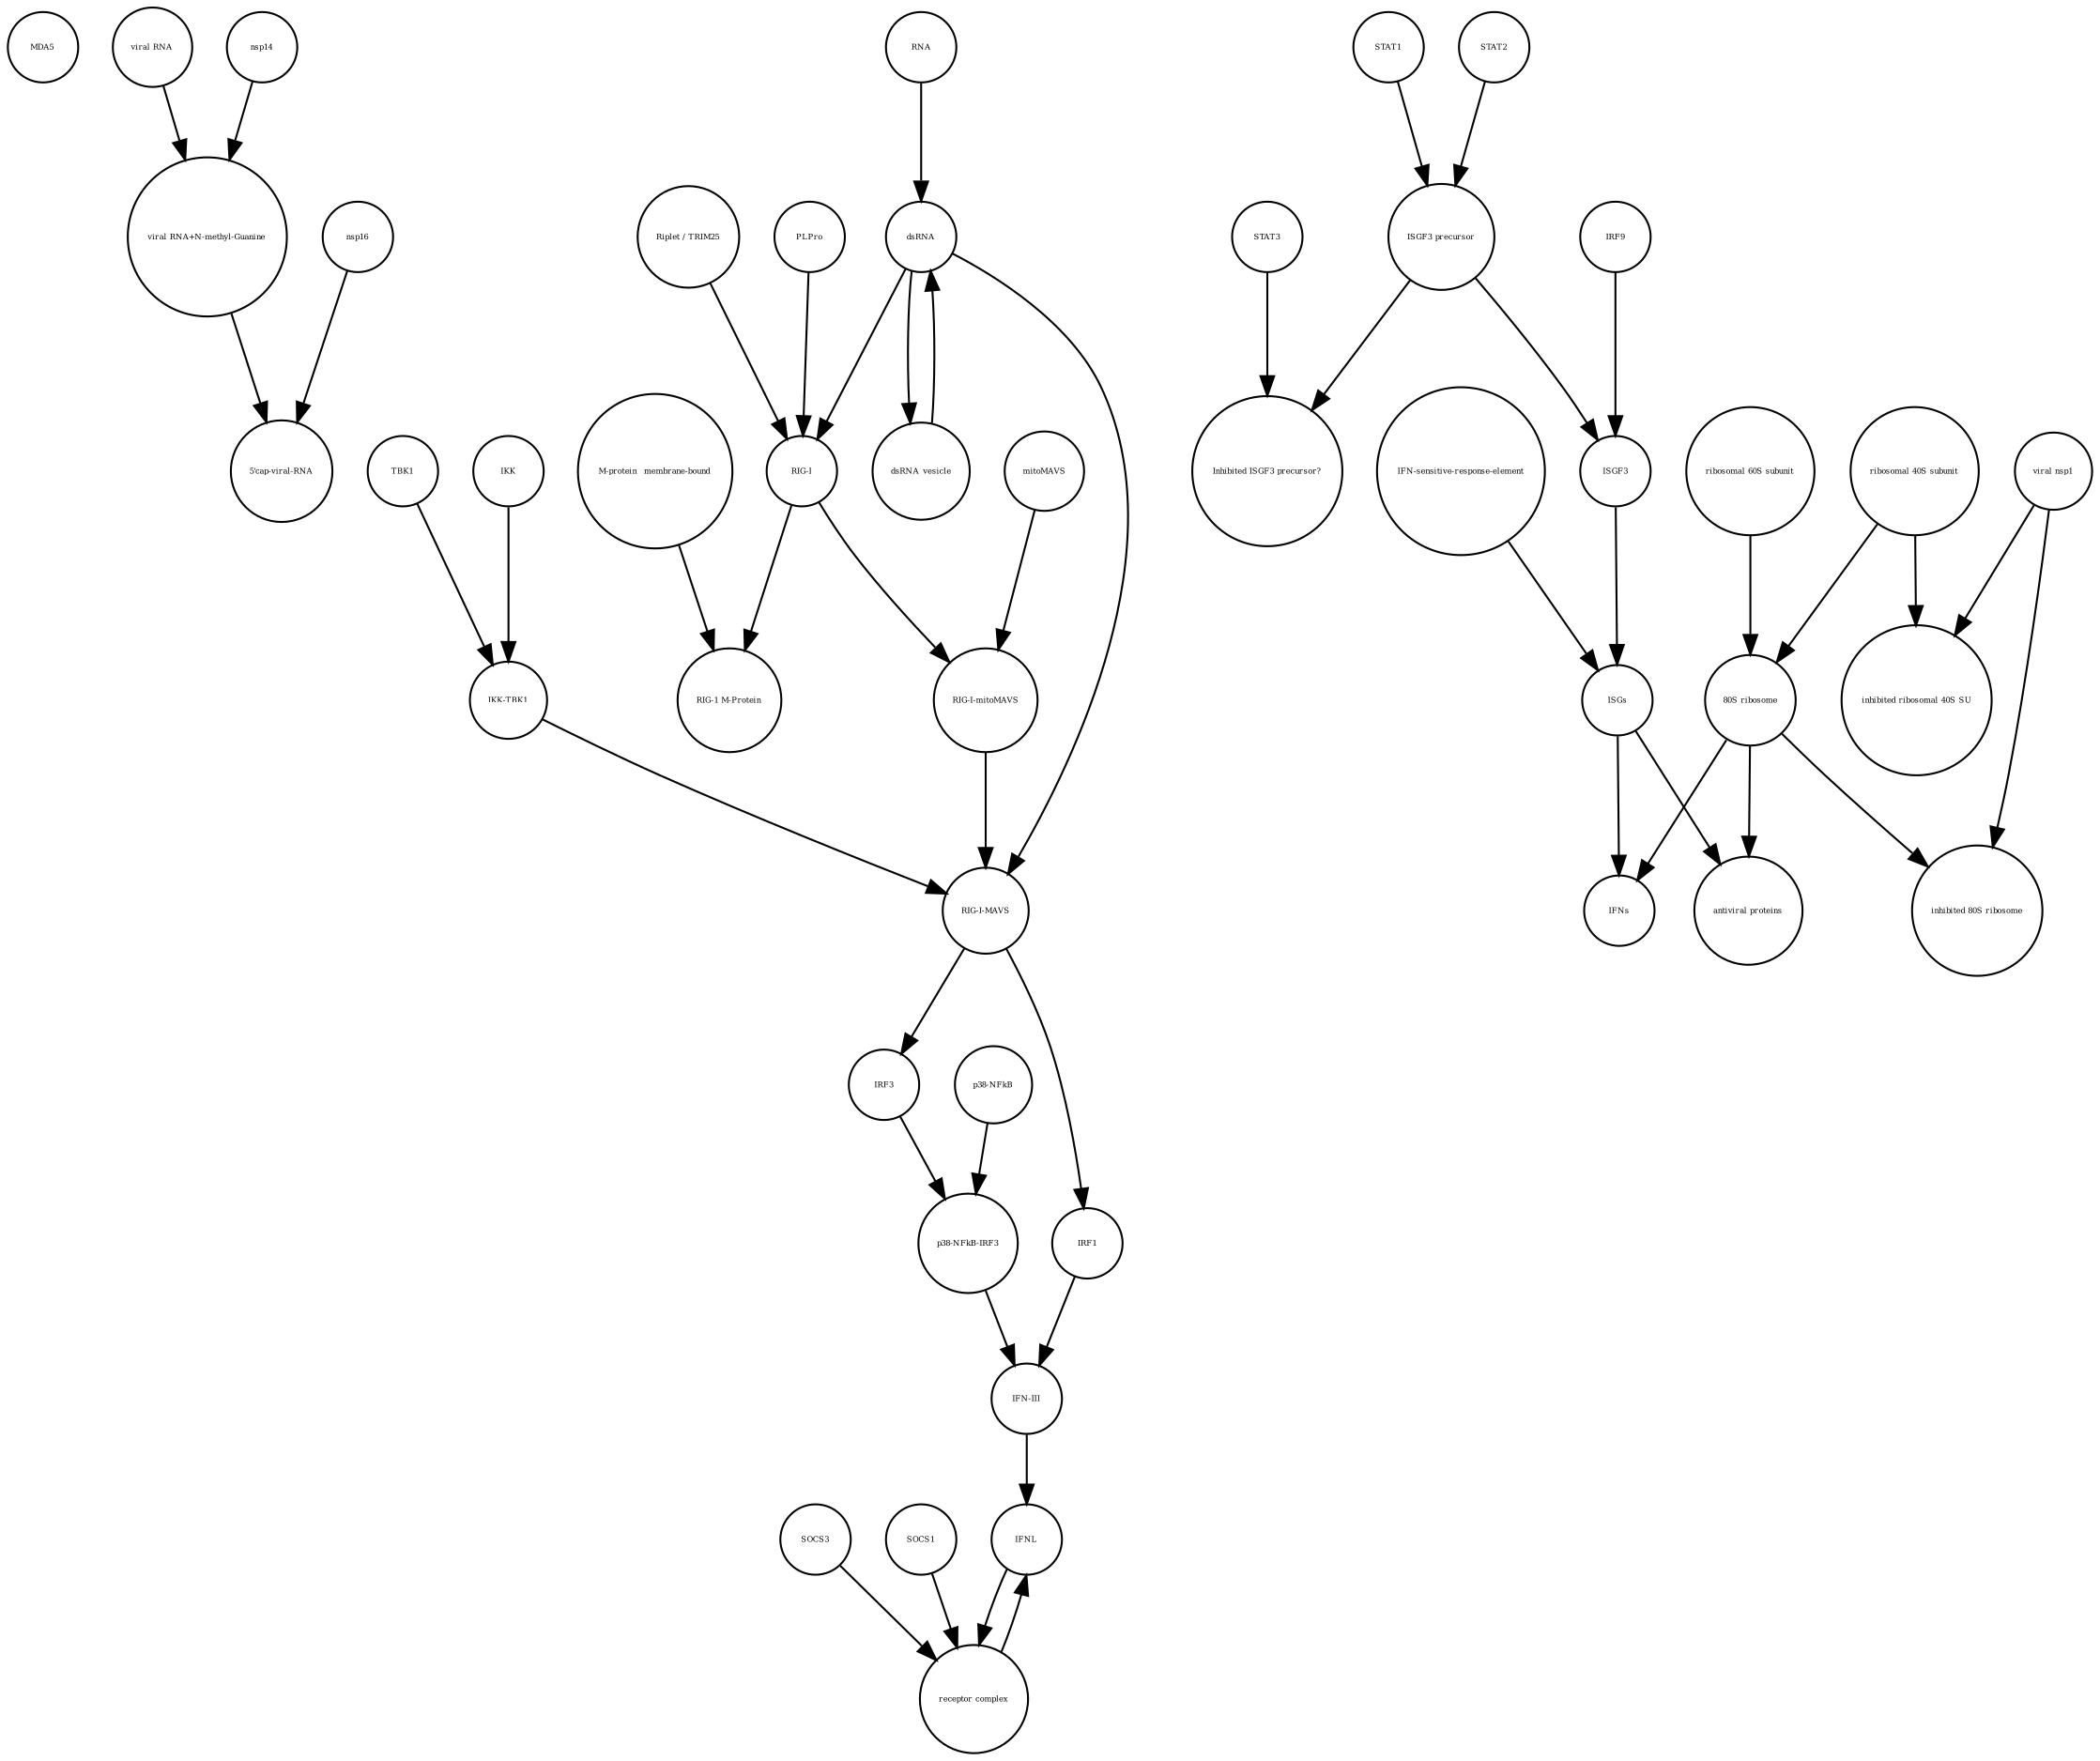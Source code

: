 strict digraph  {
MDA5 [annotation="", bipartite=0, cls=macromolecule, fontsize=4, label=MDA5, shape=circle];
"viral RNA" [annotation="", bipartite=0, cls="nucleic acid feature", fontsize=4, label="viral RNA", shape=circle];
"IFN-III" [annotation="", bipartite=0, cls=macromolecule, fontsize=4, label="IFN-III", shape=circle];
"ISGF3 precursor" [annotation="", bipartite=0, cls=complex, fontsize=4, label="ISGF3 precursor", shape=circle];
STAT1 [annotation="", bipartite=0, cls=macromolecule, fontsize=4, label=STAT1, shape=circle];
"Riplet / TRIM25" [annotation="", bipartite=0, cls=macromolecule, fontsize=4, label="Riplet / TRIM25", shape=circle];
nsp16 [annotation="", bipartite=0, cls=macromolecule, fontsize=4, label=nsp16, shape=circle];
IFNL [annotation="", bipartite=0, cls=macromolecule, fontsize=4, label=IFNL, shape=circle];
IRF3 [annotation="", bipartite=0, cls=macromolecule, fontsize=4, label=IRF3, shape=circle];
"p38-NFkB-IRF3" [annotation="", bipartite=0, cls=complex, fontsize=4, label="p38-NFkB-IRF3", shape=circle];
"inhibited 80S ribosome" [annotation="", bipartite=0, cls=complex, fontsize=4, label="inhibited 80S ribosome", shape=circle];
"IKK-TBK1" [annotation="", bipartite=0, cls=complex, fontsize=4, label="IKK-TBK1", shape=circle];
"RIG-I" [annotation="", bipartite=0, cls=macromolecule, fontsize=4, label="RIG-I", shape=circle];
"RIG-I-mitoMAVS" [annotation="", bipartite=0, cls=complex, fontsize=4, label="RIG-I-mitoMAVS", shape=circle];
SOCS3 [annotation="", bipartite=0, cls=macromolecule, fontsize=4, label=SOCS3, shape=circle];
"viral nsp1" [annotation="", bipartite=0, cls=macromolecule, fontsize=4, label="viral nsp1", shape=circle];
"80S ribosome" [annotation="", bipartite=0, cls=complex, fontsize=4, label="80S ribosome", shape=circle];
mitoMAVS [annotation="", bipartite=0, cls=macromolecule, fontsize=4, label=mitoMAVS, shape=circle];
dsRNA [annotation="", bipartite=0, cls="nucleic acid feature", fontsize=4, label=dsRNA, shape=circle];
"IFN-sensitive-response-element" [annotation="", bipartite=0, cls="nucleic acid feature", fontsize=4, label="IFN-sensitive-response-element", shape=circle];
"Inhibited ISGF3 precursor?" [annotation="", bipartite=0, cls=complex, fontsize=4, label="Inhibited ISGF3 precursor?", shape=circle];
PLPro [annotation="", bipartite=0, cls=macromolecule, fontsize=4, label=PLPro, shape=circle];
STAT3 [annotation="", bipartite=0, cls=macromolecule, fontsize=4, label=STAT3, shape=circle];
"viral RNA+N-methyl-Guanine" [annotation="", bipartite=0, cls="nucleic acid feature", fontsize=4, label="viral RNA+N-methyl-Guanine", shape=circle];
ISGF3 [annotation="", bipartite=0, cls=complex, fontsize=4, label=ISGF3, shape=circle];
IRF1 [annotation="", bipartite=0, cls=macromolecule, fontsize=4, label=IRF1, shape=circle];
"p38-NFkB" [annotation="", bipartite=0, cls=complex, fontsize=4, label="p38-NFkB", shape=circle];
"antiviral proteins" [annotation="", bipartite=0, cls=macromolecule, fontsize=4, label="antiviral proteins", shape=circle];
ISGs [annotation="", bipartite=0, cls="nucleic acid feature", fontsize=4, label=ISGs, shape=circle];
TBK1 [annotation="", bipartite=0, cls=macromolecule, fontsize=4, label=TBK1, shape=circle];
dsRNA_vesicle [annotation="", bipartite=0, cls="nucleic acid feature", fontsize=4, label=dsRNA_vesicle, shape=circle];
IRF9 [annotation="", bipartite=0, cls=macromolecule, fontsize=4, label=IRF9, shape=circle];
SOCS1 [annotation="", bipartite=0, cls=macromolecule, fontsize=4, label=SOCS1, shape=circle];
STAT2 [annotation="", bipartite=0, cls=macromolecule, fontsize=4, label=STAT2, shape=circle];
"RIG-I-MAVS" [annotation="", bipartite=0, cls=complex, fontsize=4, label="RIG-I-MAVS", shape=circle];
"ribosomal 60S subunit" [annotation="", bipartite=0, cls=complex, fontsize=4, label="ribosomal 60S subunit", shape=circle];
"5'cap-viral-RNA" [annotation="", bipartite=0, cls="nucleic acid feature", fontsize=4, label="5'cap-viral-RNA", shape=circle];
"RIG-1 M-Protein" [annotation="", bipartite=0, cls=complex, fontsize=4, label="RIG-1 M-Protein", shape=circle];
nsp14 [annotation="", bipartite=0, cls=macromolecule, fontsize=4, label=nsp14, shape=circle];
IKK [annotation="", bipartite=0, cls=macromolecule, fontsize=4, label=IKK, shape=circle];
"M-protein_ membrane-bound" [annotation="", bipartite=0, cls=macromolecule, fontsize=4, label="M-protein_ membrane-bound", shape=circle];
RNA [annotation="", bipartite=0, cls="nucleic acid feature", fontsize=4, label=RNA, shape=circle];
"ribosomal 40S subunit" [annotation="", bipartite=0, cls=complex, fontsize=4, label="ribosomal 40S subunit", shape=circle];
IFNs [annotation="", bipartite=0, cls=macromolecule, fontsize=4, label=IFNs, shape=circle];
"inhibited ribosomal 40S SU" [annotation="urn_miriam_doi_10.1101%2F2020.05.18.102467", bipartite=0, cls=complex, fontsize=4, label="inhibited ribosomal 40S SU", shape=circle];
"receptor complex" [annotation="", bipartite=0, cls=complex, fontsize=4, label="receptor complex", shape=circle];
"viral RNA" -> "viral RNA+N-methyl-Guanine"  [annotation="", interaction_type=production];
"IFN-III" -> IFNL  [annotation="", interaction_type=production];
"ISGF3 precursor" -> ISGF3  [annotation="", interaction_type=production];
"ISGF3 precursor" -> "Inhibited ISGF3 precursor?"  [annotation="", interaction_type=production];
STAT1 -> "ISGF3 precursor"  [annotation="", interaction_type=production];
"Riplet / TRIM25" -> "RIG-I"  [annotation="", interaction_type=catalysis];
nsp16 -> "5'cap-viral-RNA"  [annotation="urn_miriam_doi_10.1016%2Fj.chom.2020.05.008", interaction_type=catalysis];
IFNL -> "receptor complex"  [annotation="", interaction_type=stimulation];
IRF3 -> "p38-NFkB-IRF3"  [annotation="", interaction_type=production];
"p38-NFkB-IRF3" -> "IFN-III"  [annotation="", interaction_type=stimulation];
"IKK-TBK1" -> "RIG-I-MAVS"  [annotation="", interaction_type=production];
"RIG-I" -> "RIG-I-mitoMAVS"  [annotation="", interaction_type=production];
"RIG-I" -> "RIG-1 M-Protein"  [annotation="", interaction_type=production];
"RIG-I-mitoMAVS" -> "RIG-I-MAVS"  [annotation="", interaction_type=production];
SOCS3 -> "receptor complex"  [annotation="", interaction_type=production];
"viral nsp1" -> "inhibited ribosomal 40S SU"  [annotation="", interaction_type=production];
"viral nsp1" -> "inhibited 80S ribosome"  [annotation="", interaction_type=production];
"80S ribosome" -> "antiviral proteins"  [annotation="", interaction_type=catalysis];
"80S ribosome" -> IFNs  [annotation="", interaction_type=catalysis];
"80S ribosome" -> "inhibited 80S ribosome"  [annotation="", interaction_type=production];
mitoMAVS -> "RIG-I-mitoMAVS"  [annotation="", interaction_type=production];
dsRNA -> "RIG-I-MAVS"  [annotation="", interaction_type="necessary stimulation"];
dsRNA -> dsRNA_vesicle  [annotation="", interaction_type=production];
dsRNA -> "RIG-I"  [annotation="", interaction_type="necessary stimulation"];
"IFN-sensitive-response-element" -> ISGs  [annotation="", interaction_type=production];
PLPro -> "RIG-I"  [annotation="", interaction_type=catalysis];
STAT3 -> "Inhibited ISGF3 precursor?"  [annotation="", interaction_type=production];
"viral RNA+N-methyl-Guanine" -> "5'cap-viral-RNA"  [annotation="", interaction_type=production];
ISGF3 -> ISGs  [annotation="", interaction_type="necessary stimulation"];
IRF1 -> "IFN-III"  [annotation="", interaction_type=stimulation];
"p38-NFkB" -> "p38-NFkB-IRF3"  [annotation="", interaction_type=production];
ISGs -> "antiviral proteins"  [annotation="", interaction_type=production];
ISGs -> IFNs  [annotation="", interaction_type=production];
TBK1 -> "IKK-TBK1"  [annotation="", interaction_type=production];
dsRNA_vesicle -> dsRNA  [annotation="", interaction_type=production];
IRF9 -> ISGF3  [annotation="", interaction_type=production];
SOCS1 -> "receptor complex"  [annotation="", interaction_type=production];
STAT2 -> "ISGF3 precursor"  [annotation="", interaction_type=production];
"RIG-I-MAVS" -> IRF3  [annotation="", interaction_type=stimulation];
"RIG-I-MAVS" -> IRF1  [annotation="", interaction_type=catalysis];
"ribosomal 60S subunit" -> "80S ribosome"  [annotation="", interaction_type=production];
nsp14 -> "viral RNA+N-methyl-Guanine"  [annotation="", interaction_type=catalysis];
IKK -> "IKK-TBK1"  [annotation="", interaction_type=production];
"M-protein_ membrane-bound" -> "RIG-1 M-Protein"  [annotation="", interaction_type=production];
RNA -> dsRNA  [annotation="", interaction_type=production];
"ribosomal 40S subunit" -> "inhibited ribosomal 40S SU"  [annotation="", interaction_type=production];
"ribosomal 40S subunit" -> "80S ribosome"  [annotation="", interaction_type=production];
"receptor complex" -> IFNL  [annotation="", interaction_type=production];
}
